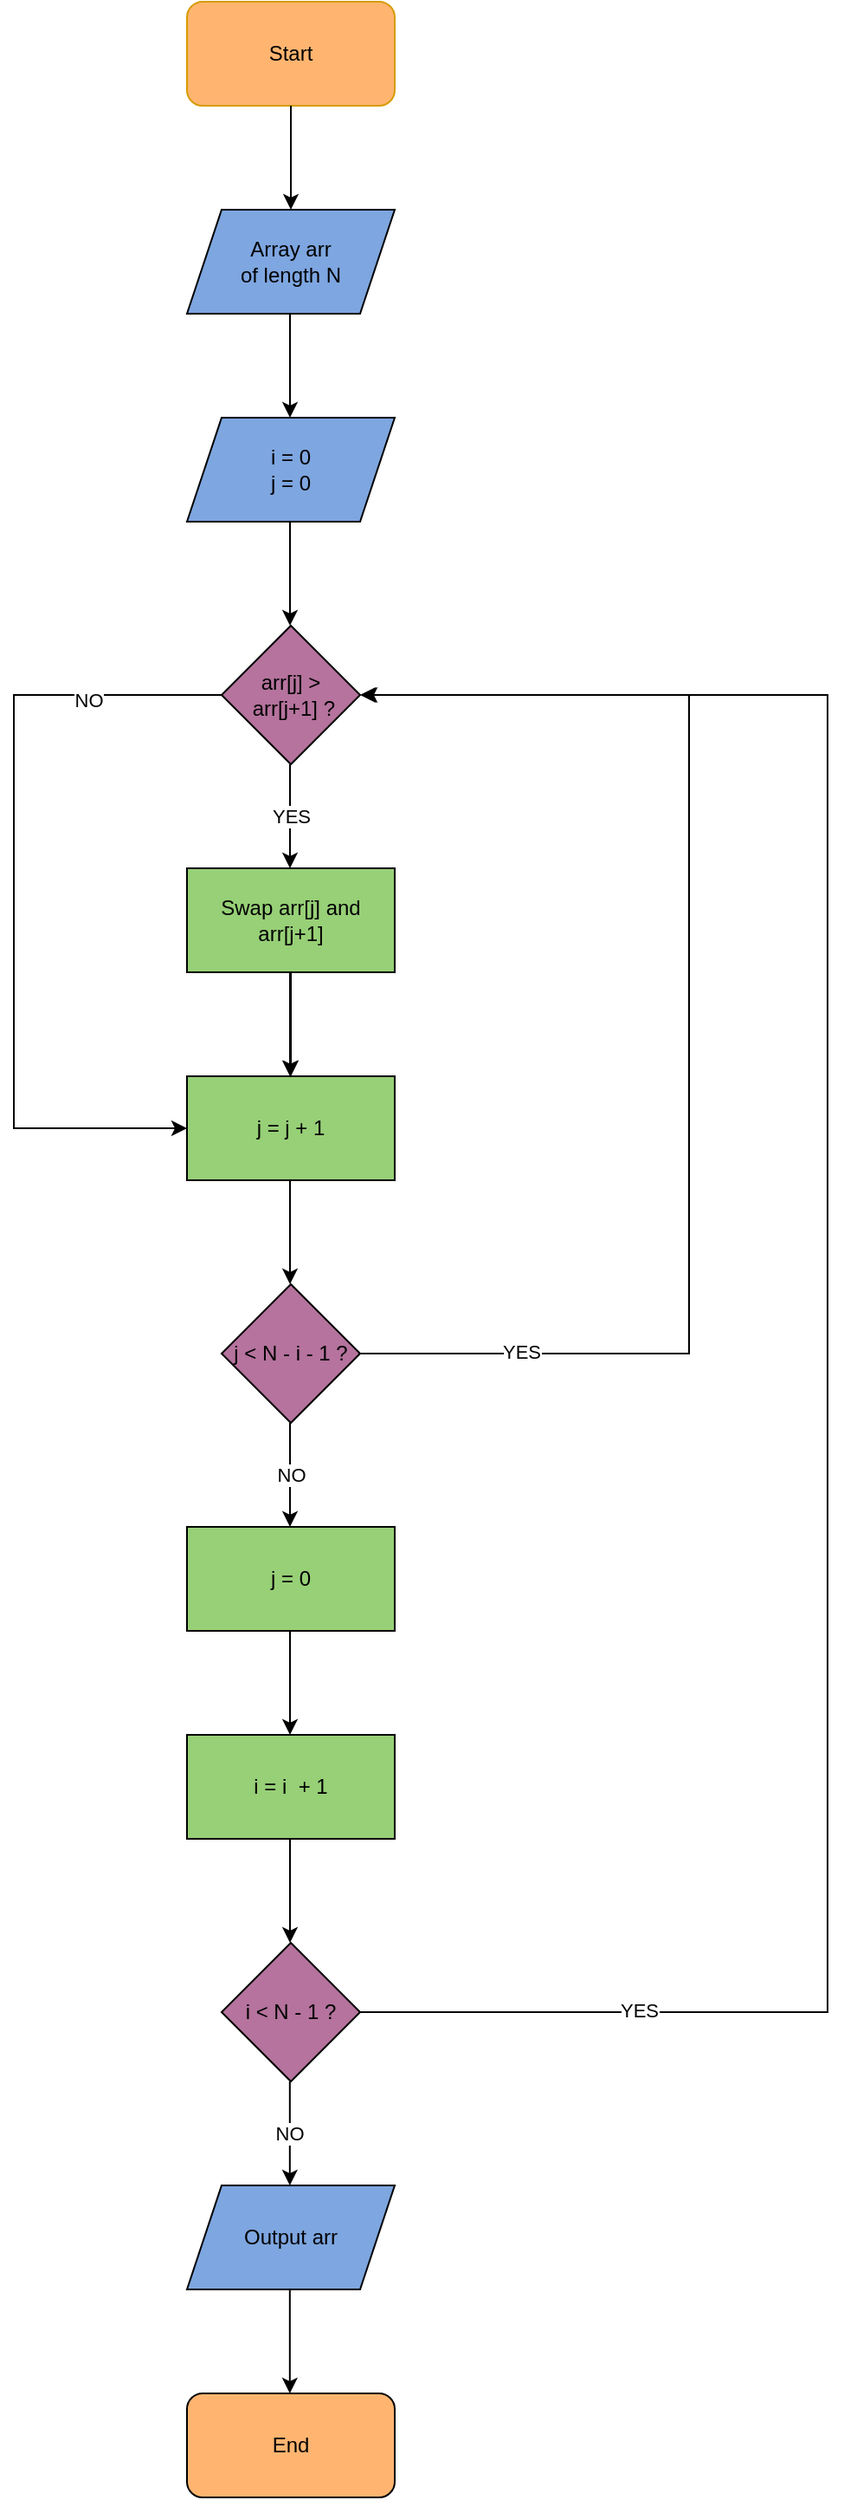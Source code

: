 <mxfile version="16.5.6" type="github">
  <diagram id="Tkj1A4ed6r7dApSHsJ9w" name="Page-1">
    <mxGraphModel dx="1577" dy="888" grid="1" gridSize="10" guides="1" tooltips="1" connect="1" arrows="1" fold="1" page="1" pageScale="1" pageWidth="850" pageHeight="1100" math="0" shadow="0">
      <root>
        <mxCell id="0" />
        <mxCell id="1" parent="0" />
        <mxCell id="hJPmHNCPPr6CFfxgqDBl-1" value="Start" style="rounded=1;whiteSpace=wrap;html=1;fillColor=#FFB570;strokeColor=#d79b00;" vertex="1" parent="1">
          <mxGeometry x="390" width="120" height="60" as="geometry" />
        </mxCell>
        <mxCell id="hJPmHNCPPr6CFfxgqDBl-2" value="" style="endArrow=classic;html=1;rounded=0;" edge="1" parent="1" source="hJPmHNCPPr6CFfxgqDBl-1">
          <mxGeometry width="50" height="50" relative="1" as="geometry">
            <mxPoint x="400" y="190" as="sourcePoint" />
            <mxPoint x="450" y="120" as="targetPoint" />
          </mxGeometry>
        </mxCell>
        <mxCell id="hJPmHNCPPr6CFfxgqDBl-5" value="Array arr &lt;br&gt;of length N" style="shape=parallelogram;perimeter=parallelogramPerimeter;whiteSpace=wrap;html=1;fixedSize=1;fillColor=#7EA6E0;" vertex="1" parent="1">
          <mxGeometry x="390" y="120" width="120" height="60" as="geometry" />
        </mxCell>
        <mxCell id="hJPmHNCPPr6CFfxgqDBl-6" value="" style="endArrow=classic;html=1;rounded=0;" edge="1" parent="1">
          <mxGeometry width="50" height="50" relative="1" as="geometry">
            <mxPoint x="449.5" y="180" as="sourcePoint" />
            <mxPoint x="449.5" y="240" as="targetPoint" />
          </mxGeometry>
        </mxCell>
        <mxCell id="hJPmHNCPPr6CFfxgqDBl-7" value="i = 0&lt;br&gt;j = 0" style="shape=parallelogram;perimeter=parallelogramPerimeter;whiteSpace=wrap;html=1;fixedSize=1;fillColor=#7EA6E0;" vertex="1" parent="1">
          <mxGeometry x="390" y="240" width="120" height="60" as="geometry" />
        </mxCell>
        <mxCell id="hJPmHNCPPr6CFfxgqDBl-9" value="" style="endArrow=classic;html=1;rounded=0;" edge="1" parent="1">
          <mxGeometry width="50" height="50" relative="1" as="geometry">
            <mxPoint x="449.5" y="300" as="sourcePoint" />
            <mxPoint x="449.5" y="360" as="targetPoint" />
          </mxGeometry>
        </mxCell>
        <mxCell id="hJPmHNCPPr6CFfxgqDBl-10" value="arr[j] &amp;gt; &amp;nbsp;arr[j+1] ?" style="rhombus;whiteSpace=wrap;html=1;fillColor=#B5739D;" vertex="1" parent="1">
          <mxGeometry x="410" y="360" width="80" height="80" as="geometry" />
        </mxCell>
        <mxCell id="hJPmHNCPPr6CFfxgqDBl-11" value="" style="endArrow=classic;html=1;rounded=0;entryX=0;entryY=0.5;entryDx=0;entryDy=0;" edge="1" parent="1" target="hJPmHNCPPr6CFfxgqDBl-16">
          <mxGeometry width="50" height="50" relative="1" as="geometry">
            <mxPoint x="410" y="400" as="sourcePoint" />
            <mxPoint x="290" y="560" as="targetPoint" />
            <Array as="points">
              <mxPoint x="290" y="400" />
              <mxPoint x="290" y="650" />
            </Array>
          </mxGeometry>
        </mxCell>
        <mxCell id="hJPmHNCPPr6CFfxgqDBl-12" value="NO" style="edgeLabel;html=1;align=center;verticalAlign=middle;resizable=0;points=[];" vertex="1" connectable="0" parent="hJPmHNCPPr6CFfxgqDBl-11">
          <mxGeometry x="-0.671" y="3" relative="1" as="geometry">
            <mxPoint as="offset" />
          </mxGeometry>
        </mxCell>
        <mxCell id="hJPmHNCPPr6CFfxgqDBl-13" value="YES" style="endArrow=classic;html=1;rounded=0;" edge="1" parent="1">
          <mxGeometry width="50" height="50" relative="1" as="geometry">
            <mxPoint x="449.5" y="440" as="sourcePoint" />
            <mxPoint x="449.5" y="500" as="targetPoint" />
          </mxGeometry>
        </mxCell>
        <mxCell id="hJPmHNCPPr6CFfxgqDBl-17" value="" style="edgeStyle=orthogonalEdgeStyle;rounded=0;orthogonalLoop=1;jettySize=auto;html=1;" edge="1" parent="1" source="hJPmHNCPPr6CFfxgqDBl-14" target="hJPmHNCPPr6CFfxgqDBl-16">
          <mxGeometry relative="1" as="geometry" />
        </mxCell>
        <mxCell id="hJPmHNCPPr6CFfxgqDBl-14" value="Swap arr[j] and arr[j+1]" style="rounded=0;whiteSpace=wrap;html=1;fillColor=#97D077;" vertex="1" parent="1">
          <mxGeometry x="390" y="500" width="120" height="60" as="geometry" />
        </mxCell>
        <mxCell id="hJPmHNCPPr6CFfxgqDBl-15" value="" style="endArrow=classic;html=1;rounded=0;" edge="1" parent="1">
          <mxGeometry width="50" height="50" relative="1" as="geometry">
            <mxPoint x="449.5" y="560" as="sourcePoint" />
            <mxPoint x="449.5" y="620" as="targetPoint" />
          </mxGeometry>
        </mxCell>
        <mxCell id="hJPmHNCPPr6CFfxgqDBl-16" value="j = j + 1" style="rounded=0;whiteSpace=wrap;html=1;fillColor=#97D077;" vertex="1" parent="1">
          <mxGeometry x="390" y="620" width="120" height="60" as="geometry" />
        </mxCell>
        <mxCell id="hJPmHNCPPr6CFfxgqDBl-18" value="" style="endArrow=classic;html=1;rounded=0;" edge="1" parent="1">
          <mxGeometry width="50" height="50" relative="1" as="geometry">
            <mxPoint x="449.5" y="680" as="sourcePoint" />
            <mxPoint x="449.5" y="740" as="targetPoint" />
          </mxGeometry>
        </mxCell>
        <mxCell id="hJPmHNCPPr6CFfxgqDBl-19" value="j &amp;lt; N - i - 1 ?" style="rhombus;whiteSpace=wrap;html=1;fillColor=#B5739D;" vertex="1" parent="1">
          <mxGeometry x="410" y="740" width="80" height="80" as="geometry" />
        </mxCell>
        <mxCell id="hJPmHNCPPr6CFfxgqDBl-20" value="NO" style="endArrow=classic;html=1;rounded=0;" edge="1" parent="1">
          <mxGeometry width="50" height="50" relative="1" as="geometry">
            <mxPoint x="449.5" y="820" as="sourcePoint" />
            <mxPoint x="449.5" y="880" as="targetPoint" />
          </mxGeometry>
        </mxCell>
        <mxCell id="hJPmHNCPPr6CFfxgqDBl-21" value="Output arr" style="shape=parallelogram;perimeter=parallelogramPerimeter;whiteSpace=wrap;html=1;fixedSize=1;fillColor=#7EA6E0;" vertex="1" parent="1">
          <mxGeometry x="390" y="1260" width="120" height="60" as="geometry" />
        </mxCell>
        <mxCell id="hJPmHNCPPr6CFfxgqDBl-22" value="" style="endArrow=classic;html=1;rounded=0;" edge="1" parent="1">
          <mxGeometry width="50" height="50" relative="1" as="geometry">
            <mxPoint x="449.41" y="1320" as="sourcePoint" />
            <mxPoint x="449.41" y="1380" as="targetPoint" />
          </mxGeometry>
        </mxCell>
        <mxCell id="hJPmHNCPPr6CFfxgqDBl-23" value="End" style="rounded=1;whiteSpace=wrap;html=1;fillColor=#FFB570;" vertex="1" parent="1">
          <mxGeometry x="390" y="1380" width="120" height="60" as="geometry" />
        </mxCell>
        <mxCell id="hJPmHNCPPr6CFfxgqDBl-24" value="" style="endArrow=classic;html=1;rounded=0;entryX=1;entryY=0.5;entryDx=0;entryDy=0;" edge="1" parent="1" target="hJPmHNCPPr6CFfxgqDBl-10">
          <mxGeometry width="50" height="50" relative="1" as="geometry">
            <mxPoint x="489" y="780" as="sourcePoint" />
            <mxPoint x="680" y="400" as="targetPoint" />
            <Array as="points">
              <mxPoint x="680" y="780" />
              <mxPoint x="680" y="400" />
            </Array>
          </mxGeometry>
        </mxCell>
        <mxCell id="hJPmHNCPPr6CFfxgqDBl-25" value="YES" style="edgeLabel;html=1;align=center;verticalAlign=middle;resizable=0;points=[];" vertex="1" connectable="0" parent="hJPmHNCPPr6CFfxgqDBl-24">
          <mxGeometry x="-0.753" y="1" relative="1" as="geometry">
            <mxPoint as="offset" />
          </mxGeometry>
        </mxCell>
        <mxCell id="hJPmHNCPPr6CFfxgqDBl-26" value="j = 0" style="rounded=0;whiteSpace=wrap;html=1;fillColor=#97D077;" vertex="1" parent="1">
          <mxGeometry x="390" y="880" width="120" height="60" as="geometry" />
        </mxCell>
        <mxCell id="hJPmHNCPPr6CFfxgqDBl-27" value="i = i &amp;nbsp;+ 1" style="rounded=0;whiteSpace=wrap;html=1;fillColor=#97D077;" vertex="1" parent="1">
          <mxGeometry x="390" y="1000" width="120" height="60" as="geometry" />
        </mxCell>
        <mxCell id="hJPmHNCPPr6CFfxgqDBl-28" value="" style="endArrow=classic;html=1;rounded=0;" edge="1" parent="1">
          <mxGeometry width="50" height="50" relative="1" as="geometry">
            <mxPoint x="449.5" y="940" as="sourcePoint" />
            <mxPoint x="449.5" y="1000" as="targetPoint" />
          </mxGeometry>
        </mxCell>
        <mxCell id="hJPmHNCPPr6CFfxgqDBl-29" value="i &amp;lt; N - 1 ?" style="rhombus;whiteSpace=wrap;html=1;fillColor=#B5739D;" vertex="1" parent="1">
          <mxGeometry x="410" y="1120" width="80" height="80" as="geometry" />
        </mxCell>
        <mxCell id="hJPmHNCPPr6CFfxgqDBl-30" value="" style="endArrow=classic;html=1;rounded=0;" edge="1" parent="1">
          <mxGeometry width="50" height="50" relative="1" as="geometry">
            <mxPoint x="449.5" y="1060" as="sourcePoint" />
            <mxPoint x="449.5" y="1120" as="targetPoint" />
          </mxGeometry>
        </mxCell>
        <mxCell id="hJPmHNCPPr6CFfxgqDBl-31" value="NO" style="endArrow=classic;html=1;rounded=0;" edge="1" parent="1">
          <mxGeometry width="50" height="50" relative="1" as="geometry">
            <mxPoint x="449.41" y="1200" as="sourcePoint" />
            <mxPoint x="449.41" y="1260" as="targetPoint" />
          </mxGeometry>
        </mxCell>
        <mxCell id="hJPmHNCPPr6CFfxgqDBl-32" value="" style="endArrow=classic;html=1;rounded=0;" edge="1" parent="1">
          <mxGeometry width="50" height="50" relative="1" as="geometry">
            <mxPoint x="490" y="1160" as="sourcePoint" />
            <mxPoint x="491" y="400" as="targetPoint" />
            <Array as="points">
              <mxPoint x="760" y="1160" />
              <mxPoint x="760" y="960" />
              <mxPoint x="760" y="780" />
              <mxPoint x="760" y="400" />
            </Array>
          </mxGeometry>
        </mxCell>
        <mxCell id="hJPmHNCPPr6CFfxgqDBl-33" value="YES" style="edgeLabel;html=1;align=center;verticalAlign=middle;resizable=0;points=[];" vertex="1" connectable="0" parent="hJPmHNCPPr6CFfxgqDBl-32">
          <mxGeometry x="-0.753" y="1" relative="1" as="geometry">
            <mxPoint as="offset" />
          </mxGeometry>
        </mxCell>
      </root>
    </mxGraphModel>
  </diagram>
</mxfile>
